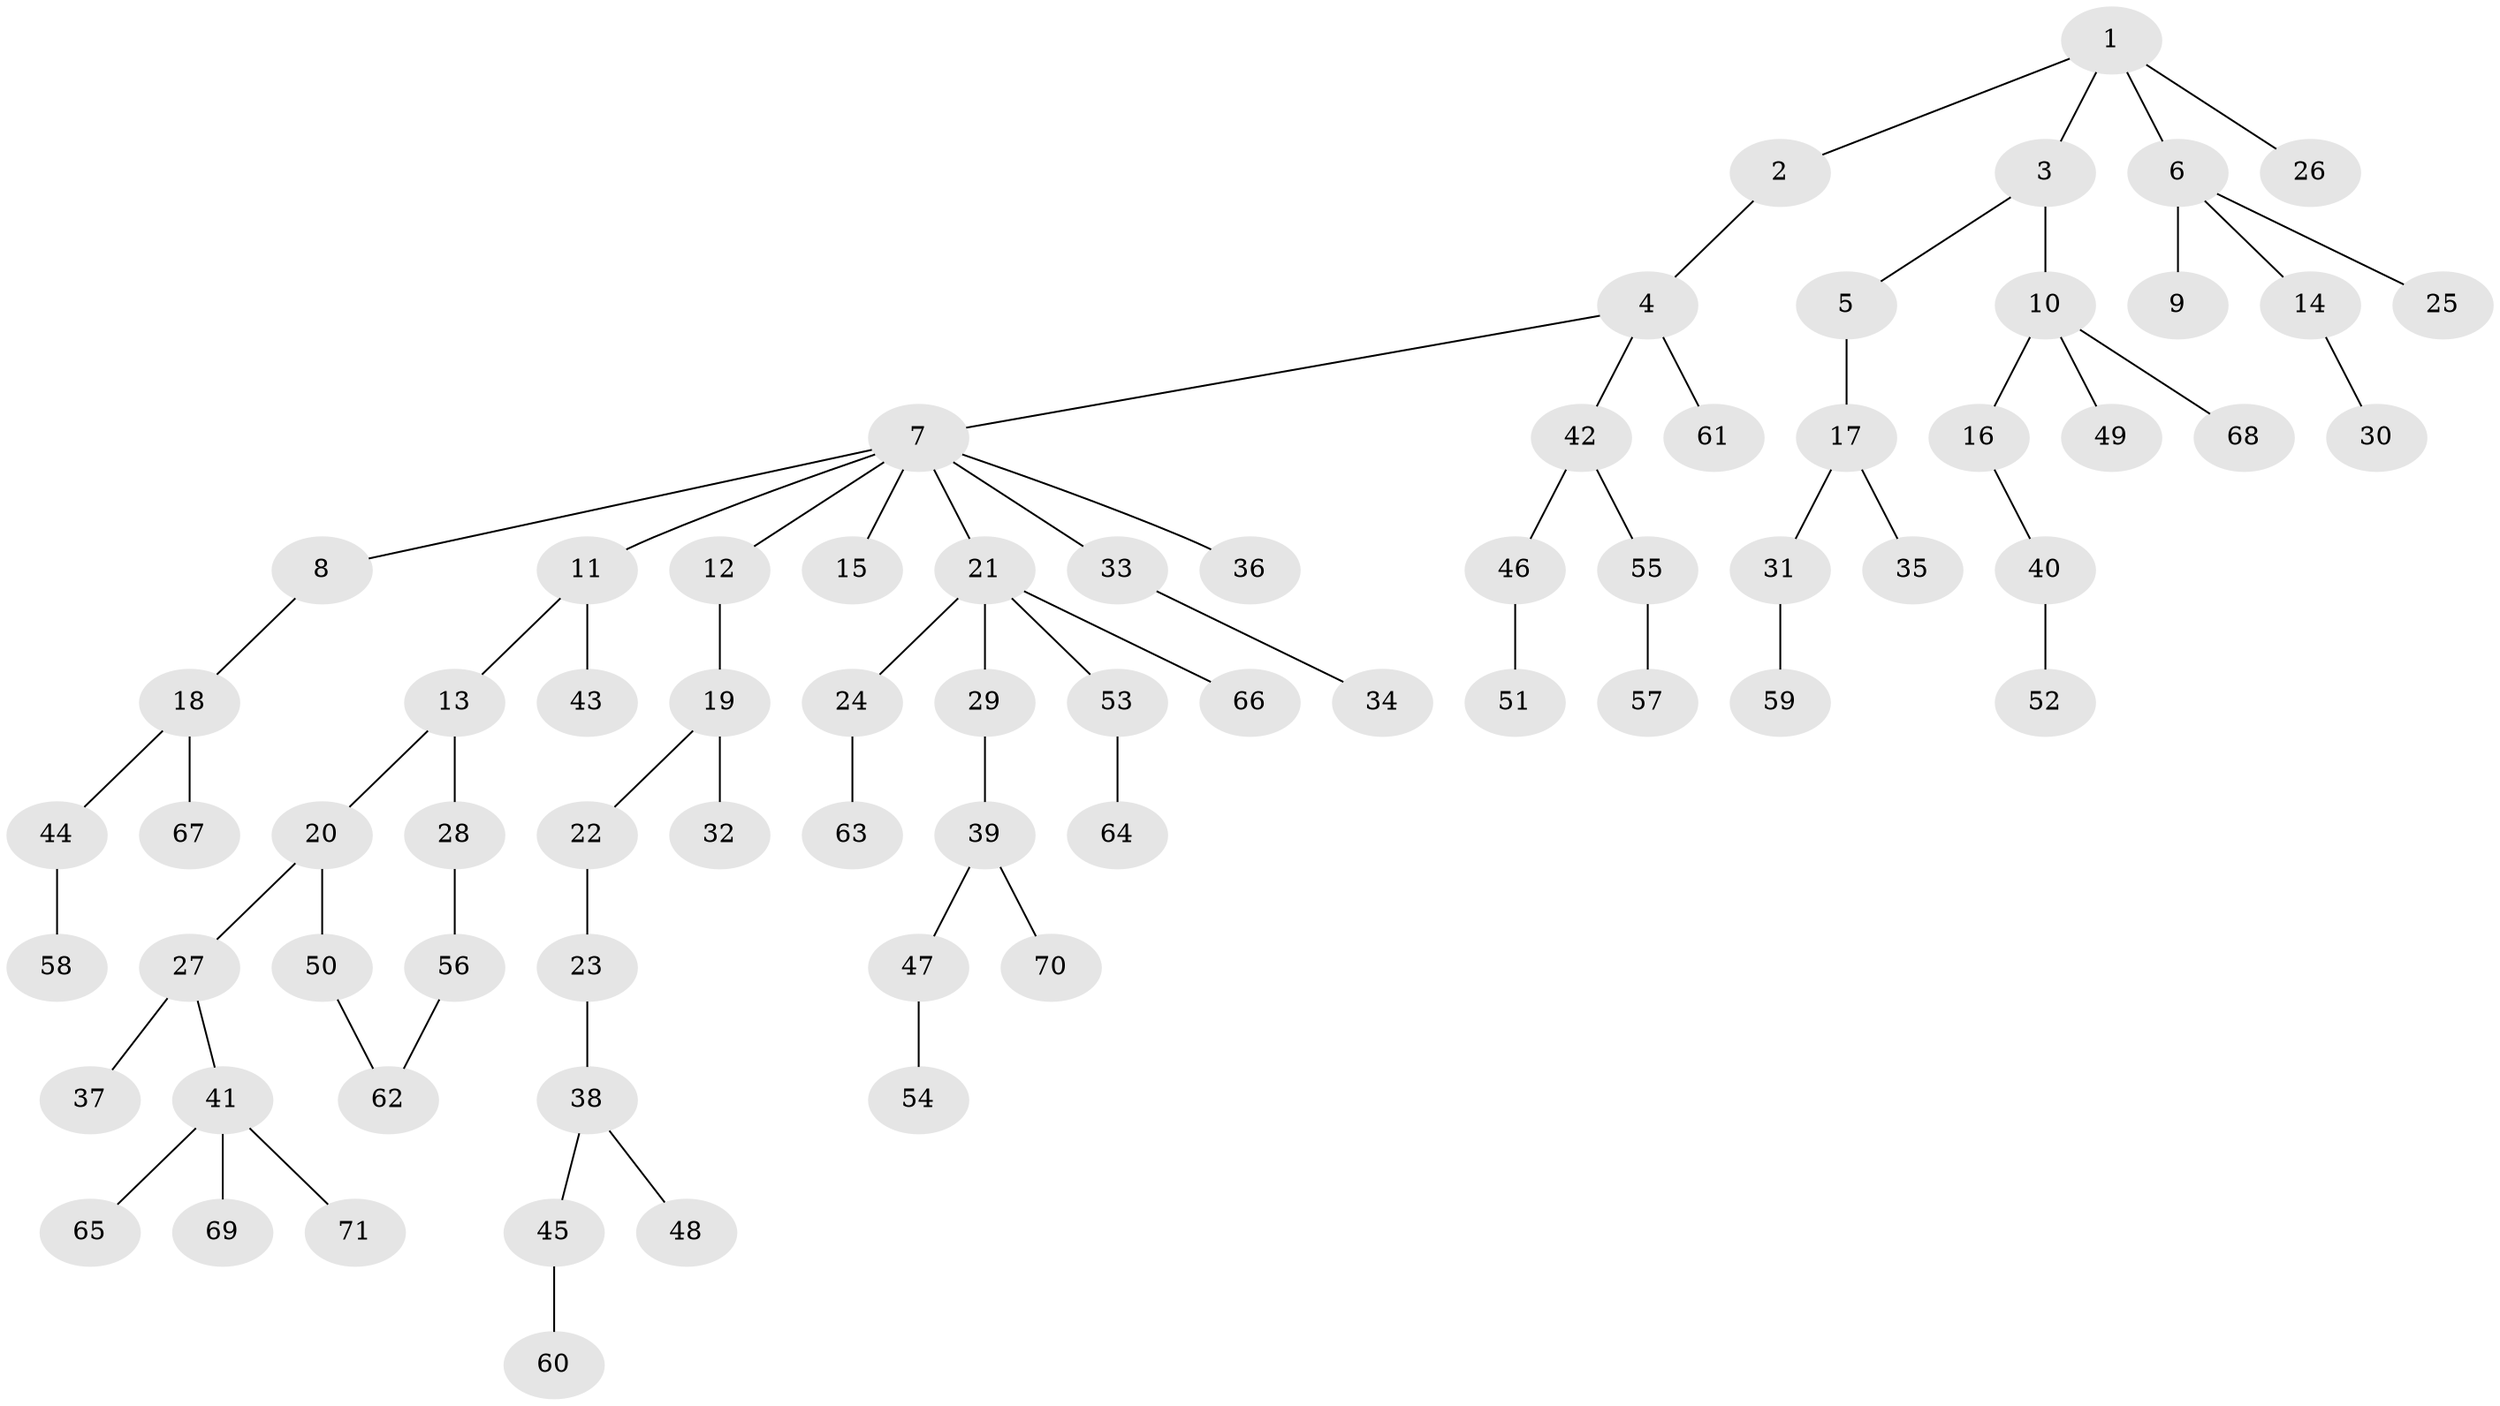 // original degree distribution, {4: 0.0594059405940594, 2: 0.19801980198019803, 3: 0.18811881188118812, 5: 0.0297029702970297, 9: 0.009900990099009901, 1: 0.504950495049505, 6: 0.009900990099009901}
// Generated by graph-tools (version 1.1) at 2025/49/03/04/25 22:49:13]
// undirected, 71 vertices, 71 edges
graph export_dot {
  node [color=gray90,style=filled];
  1;
  2;
  3;
  4;
  5;
  6;
  7;
  8;
  9;
  10;
  11;
  12;
  13;
  14;
  15;
  16;
  17;
  18;
  19;
  20;
  21;
  22;
  23;
  24;
  25;
  26;
  27;
  28;
  29;
  30;
  31;
  32;
  33;
  34;
  35;
  36;
  37;
  38;
  39;
  40;
  41;
  42;
  43;
  44;
  45;
  46;
  47;
  48;
  49;
  50;
  51;
  52;
  53;
  54;
  55;
  56;
  57;
  58;
  59;
  60;
  61;
  62;
  63;
  64;
  65;
  66;
  67;
  68;
  69;
  70;
  71;
  1 -- 2 [weight=1.0];
  1 -- 3 [weight=1.0];
  1 -- 6 [weight=1.0];
  1 -- 26 [weight=1.0];
  2 -- 4 [weight=1.0];
  3 -- 5 [weight=1.0];
  3 -- 10 [weight=1.0];
  4 -- 7 [weight=1.0];
  4 -- 42 [weight=1.0];
  4 -- 61 [weight=1.0];
  5 -- 17 [weight=1.0];
  6 -- 9 [weight=1.0];
  6 -- 14 [weight=1.0];
  6 -- 25 [weight=1.0];
  7 -- 8 [weight=1.0];
  7 -- 11 [weight=1.0];
  7 -- 12 [weight=1.0];
  7 -- 15 [weight=1.0];
  7 -- 21 [weight=1.0];
  7 -- 33 [weight=1.0];
  7 -- 36 [weight=1.0];
  8 -- 18 [weight=1.0];
  10 -- 16 [weight=1.0];
  10 -- 49 [weight=1.0];
  10 -- 68 [weight=1.0];
  11 -- 13 [weight=1.0];
  11 -- 43 [weight=1.0];
  12 -- 19 [weight=1.0];
  13 -- 20 [weight=1.0];
  13 -- 28 [weight=1.0];
  14 -- 30 [weight=1.0];
  16 -- 40 [weight=1.0];
  17 -- 31 [weight=1.0];
  17 -- 35 [weight=1.0];
  18 -- 44 [weight=1.0];
  18 -- 67 [weight=1.0];
  19 -- 22 [weight=1.0];
  19 -- 32 [weight=1.0];
  20 -- 27 [weight=1.0];
  20 -- 50 [weight=1.0];
  21 -- 24 [weight=1.0];
  21 -- 29 [weight=1.0];
  21 -- 53 [weight=1.0];
  21 -- 66 [weight=1.0];
  22 -- 23 [weight=1.0];
  23 -- 38 [weight=1.0];
  24 -- 63 [weight=1.0];
  27 -- 37 [weight=1.0];
  27 -- 41 [weight=1.0];
  28 -- 56 [weight=1.0];
  29 -- 39 [weight=1.0];
  31 -- 59 [weight=1.0];
  33 -- 34 [weight=1.0];
  38 -- 45 [weight=1.0];
  38 -- 48 [weight=1.0];
  39 -- 47 [weight=1.0];
  39 -- 70 [weight=1.0];
  40 -- 52 [weight=1.0];
  41 -- 65 [weight=1.0];
  41 -- 69 [weight=1.0];
  41 -- 71 [weight=1.0];
  42 -- 46 [weight=1.0];
  42 -- 55 [weight=1.0];
  44 -- 58 [weight=1.0];
  45 -- 60 [weight=1.0];
  46 -- 51 [weight=1.0];
  47 -- 54 [weight=1.0];
  50 -- 62 [weight=1.0];
  53 -- 64 [weight=1.0];
  55 -- 57 [weight=1.0];
  56 -- 62 [weight=1.0];
}

